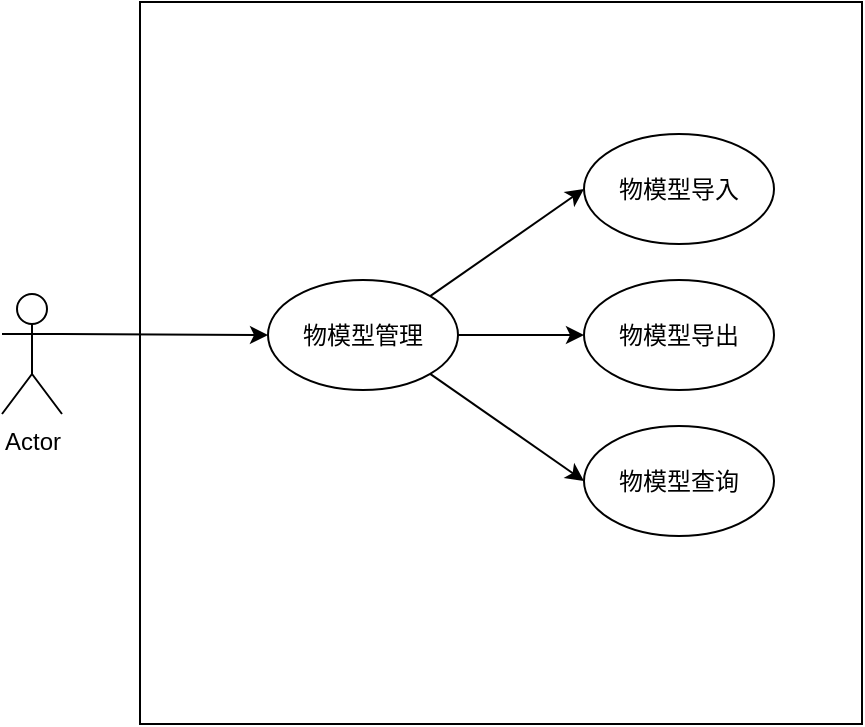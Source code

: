 <mxfile version="14.7.2" type="github">
  <diagram id="cd64epJBCo_FnriahyT2" name="第 1 页">
    <mxGraphModel dx="860" dy="474" grid="0" gridSize="10" guides="1" tooltips="1" connect="1" arrows="1" fold="1" page="0" pageScale="1" pageWidth="827" pageHeight="1169" math="0" shadow="0">
      <root>
        <mxCell id="0" />
        <mxCell id="1" parent="0" />
        <mxCell id="NY6iDRdv9ws-GbG3F_6y-20" value="" style="whiteSpace=wrap;html=1;aspect=fixed;" vertex="1" parent="1">
          <mxGeometry x="122" y="25" width="361" height="361" as="geometry" />
        </mxCell>
        <mxCell id="NY6iDRdv9ws-GbG3F_6y-11" style="edgeStyle=none;rounded=0;orthogonalLoop=1;jettySize=auto;html=1;exitX=1;exitY=0.333;exitDx=0;exitDy=0;exitPerimeter=0;entryX=0;entryY=0.5;entryDx=0;entryDy=0;" edge="1" parent="1" source="NY6iDRdv9ws-GbG3F_6y-1" target="NY6iDRdv9ws-GbG3F_6y-3">
          <mxGeometry relative="1" as="geometry" />
        </mxCell>
        <mxCell id="NY6iDRdv9ws-GbG3F_6y-1" value="Actor" style="shape=umlActor;verticalLabelPosition=bottom;verticalAlign=top;html=1;outlineConnect=0;" vertex="1" parent="1">
          <mxGeometry x="53" y="171" width="30" height="60" as="geometry" />
        </mxCell>
        <mxCell id="NY6iDRdv9ws-GbG3F_6y-8" value="" style="edgeStyle=orthogonalEdgeStyle;rounded=0;orthogonalLoop=1;jettySize=auto;html=1;" edge="1" parent="1" source="NY6iDRdv9ws-GbG3F_6y-3" target="NY6iDRdv9ws-GbG3F_6y-5">
          <mxGeometry relative="1" as="geometry" />
        </mxCell>
        <mxCell id="NY6iDRdv9ws-GbG3F_6y-9" style="rounded=0;orthogonalLoop=1;jettySize=auto;html=1;exitX=1;exitY=0;exitDx=0;exitDy=0;entryX=0;entryY=0.5;entryDx=0;entryDy=0;" edge="1" parent="1" source="NY6iDRdv9ws-GbG3F_6y-3" target="NY6iDRdv9ws-GbG3F_6y-4">
          <mxGeometry relative="1" as="geometry" />
        </mxCell>
        <mxCell id="NY6iDRdv9ws-GbG3F_6y-10" style="edgeStyle=none;rounded=0;orthogonalLoop=1;jettySize=auto;html=1;exitX=1;exitY=1;exitDx=0;exitDy=0;entryX=0;entryY=0.5;entryDx=0;entryDy=0;" edge="1" parent="1" source="NY6iDRdv9ws-GbG3F_6y-3" target="NY6iDRdv9ws-GbG3F_6y-6">
          <mxGeometry relative="1" as="geometry" />
        </mxCell>
        <mxCell id="NY6iDRdv9ws-GbG3F_6y-3" value="物模型管理" style="ellipse;whiteSpace=wrap;html=1;" vertex="1" parent="1">
          <mxGeometry x="186" y="164" width="95" height="55" as="geometry" />
        </mxCell>
        <mxCell id="NY6iDRdv9ws-GbG3F_6y-4" value="物模型导入" style="ellipse;whiteSpace=wrap;html=1;" vertex="1" parent="1">
          <mxGeometry x="344" y="91" width="95" height="55" as="geometry" />
        </mxCell>
        <mxCell id="NY6iDRdv9ws-GbG3F_6y-5" value="物模型导出" style="ellipse;whiteSpace=wrap;html=1;" vertex="1" parent="1">
          <mxGeometry x="344" y="164" width="95" height="55" as="geometry" />
        </mxCell>
        <mxCell id="NY6iDRdv9ws-GbG3F_6y-6" value="物模型查询" style="ellipse;whiteSpace=wrap;html=1;" vertex="1" parent="1">
          <mxGeometry x="344" y="237" width="95" height="55" as="geometry" />
        </mxCell>
      </root>
    </mxGraphModel>
  </diagram>
</mxfile>
